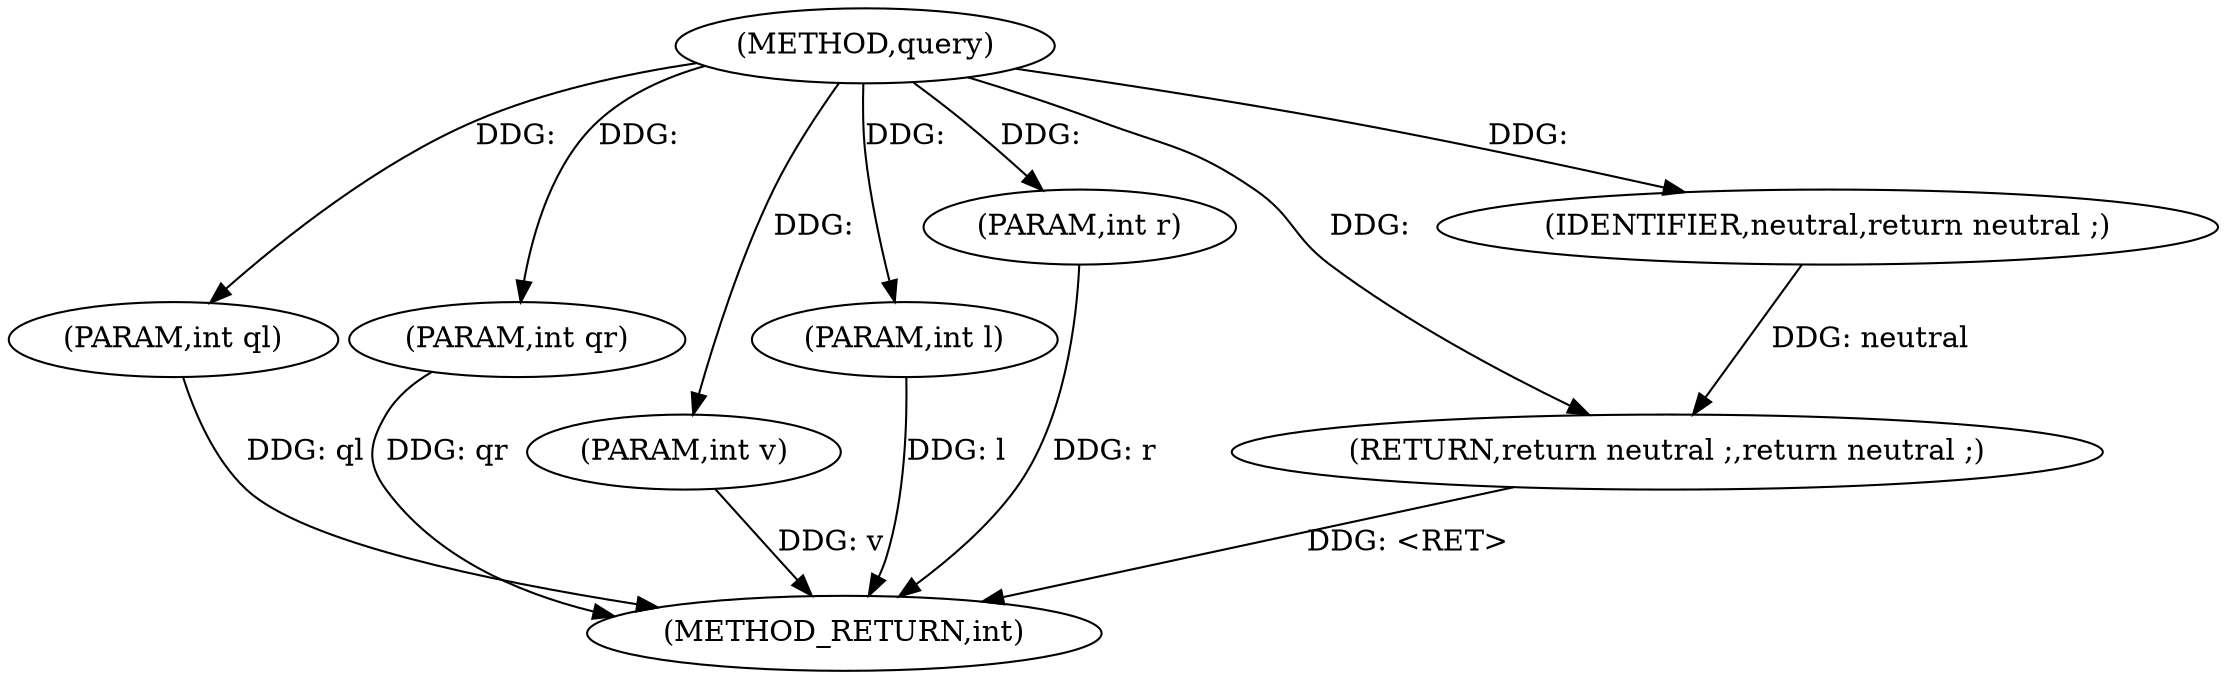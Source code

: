 digraph "query" {  
"1000745" [label = "(METHOD,query)" ]
"1000755" [label = "(METHOD_RETURN,int)" ]
"1000746" [label = "(PARAM,int ql)" ]
"1000747" [label = "(PARAM,int qr)" ]
"1000748" [label = "(PARAM,int v)" ]
"1000749" [label = "(PARAM,int l)" ]
"1000750" [label = "(PARAM,int r)" ]
"1000753" [label = "(RETURN,return neutral ;,return neutral ;)" ]
"1000754" [label = "(IDENTIFIER,neutral,return neutral ;)" ]
  "1000753" -> "1000755"  [ label = "DDG: <RET>"] 
  "1000746" -> "1000755"  [ label = "DDG: ql"] 
  "1000747" -> "1000755"  [ label = "DDG: qr"] 
  "1000748" -> "1000755"  [ label = "DDG: v"] 
  "1000749" -> "1000755"  [ label = "DDG: l"] 
  "1000750" -> "1000755"  [ label = "DDG: r"] 
  "1000745" -> "1000746"  [ label = "DDG: "] 
  "1000745" -> "1000747"  [ label = "DDG: "] 
  "1000745" -> "1000748"  [ label = "DDG: "] 
  "1000745" -> "1000749"  [ label = "DDG: "] 
  "1000745" -> "1000750"  [ label = "DDG: "] 
  "1000754" -> "1000753"  [ label = "DDG: neutral"] 
  "1000745" -> "1000753"  [ label = "DDG: "] 
  "1000745" -> "1000754"  [ label = "DDG: "] 
}
